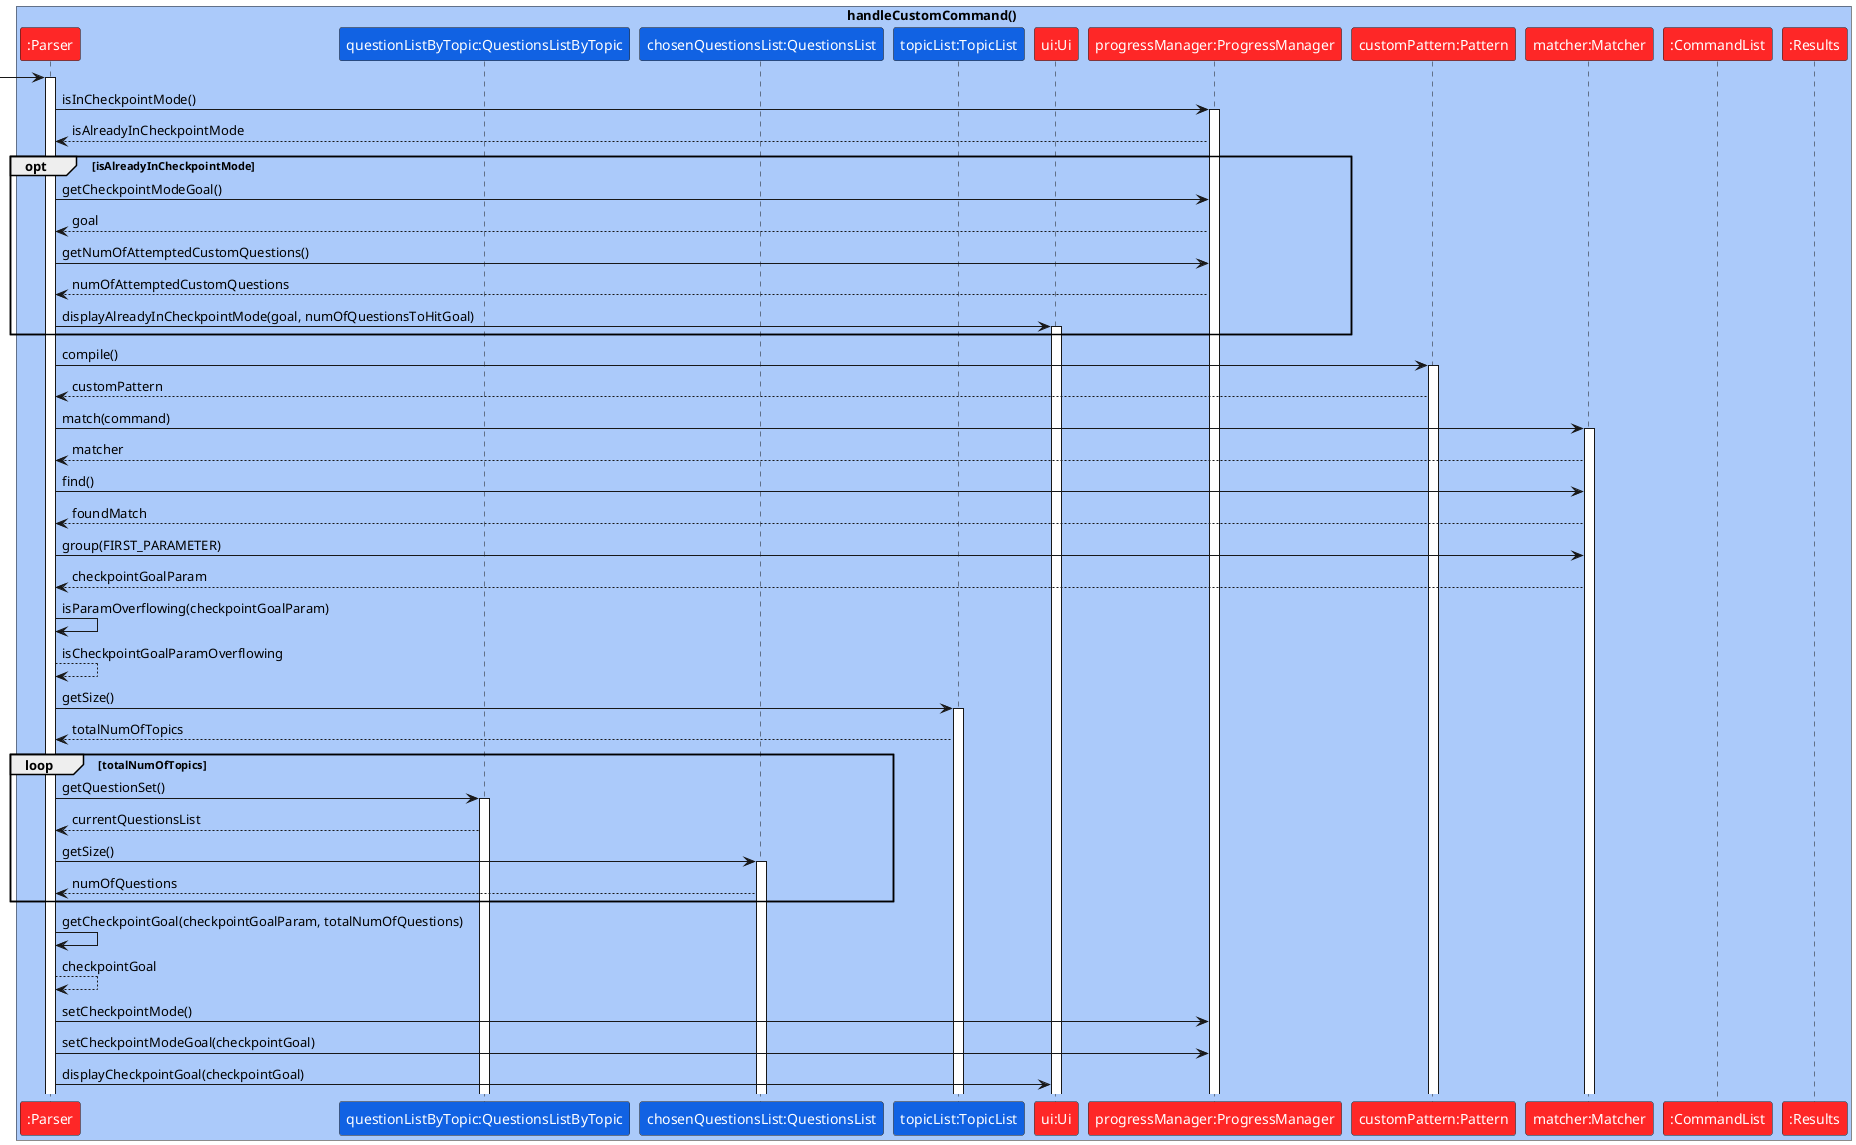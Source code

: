 @startuml
skinparam ParticipantFontColor #FFFFFF

box handleCustomCommand() #ABCAFA
participant ":Parser" as Parser #FE2727
participant "questionListByTopic:QuestionsListByTopic" as QuestionsListByTopic #1162E3
participant "chosenQuestionsList:QuestionsList" as QuestionsList #1162E3
participant "topicList:TopicList" as TopicList #1162E3
participant "ui:Ui" as Ui #FE2727
participant "progressManager:ProgressManager" as ProgressManager #FE2727
participant "customPattern:Pattern" as Pattern #FE2727
participant "matcher:Matcher" as Matcher #FE2727
participant ":CommandList" as CommandList #FE2727
participant ":Results" as Results #FE2727
end box

-> Parser
activate Parser

Parser -> ProgressManager : isInCheckpointMode()
activate ProgressManager
ProgressManager --> Parser : isAlreadyInCheckpointMode

opt isAlreadyInCheckpointMode
    Parser -> ProgressManager : getCheckpointModeGoal()
    ProgressManager --> Parser : goal
    Parser -> ProgressManager : getNumOfAttemptedCustomQuestions()
    ProgressManager --> Parser : numOfAttemptedCustomQuestions
    Parser -> Ui : displayAlreadyInCheckpointMode(goal, numOfQuestionsToHitGoal)
    activate Ui
end

Parser -> Pattern : compile()
activate Pattern
Pattern --> Parser : customPattern

Parser -> Matcher : match(command)
activate Matcher
Matcher --> Parser : matcher

Parser -> Matcher : find()
Matcher --> Parser : foundMatch

Parser -> Matcher : group(FIRST_PARAMETER)
Matcher --> Parser : checkpointGoalParam

Parser -> Parser : isParamOverflowing(checkpointGoalParam)
Parser --> Parser : isCheckpointGoalParamOverflowing

Parser -> TopicList : getSize()
activate TopicList
TopicList --> Parser : totalNumOfTopics

loop totalNumOfTopics
    Parser -> QuestionsListByTopic : getQuestionSet()
    activate QuestionsListByTopic
    QuestionsListByTopic --> Parser : currentQuestionsList
    Parser -> QuestionsList : getSize()
    activate QuestionsList
    QuestionsList --> Parser : numOfQuestions
end

Parser -> Parser : getCheckpointGoal(checkpointGoalParam, totalNumOfQuestions)
Parser --> Parser : checkpointGoal

Parser -> ProgressManager : setCheckpointMode()
Parser -> ProgressManager : setCheckpointModeGoal(checkpointGoal)
Parser -> Ui : displayCheckpointGoal(checkpointGoal)

@enduml
